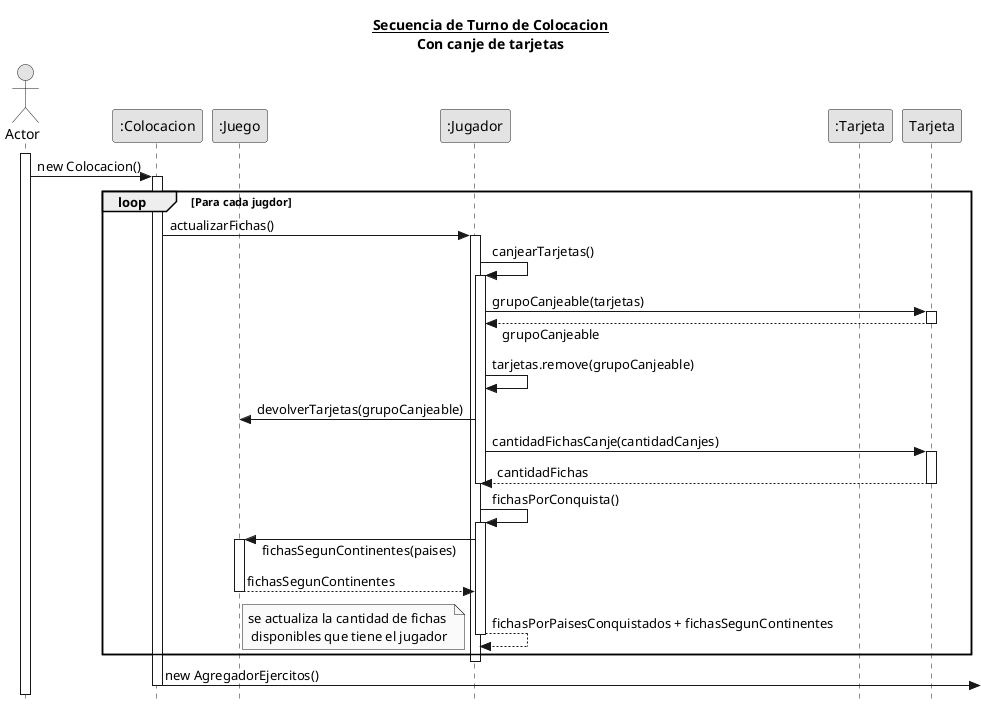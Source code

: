 @startuml
title
**__Secuencia de Turno de Colocacion__**
Con canje de tarjetas
endtitle
skinparam responseMessageBelowArrow true
skinparam monochrome true
skinparam style strictuml
hide footbox

actor Actor
participant colocacion as ":Colocacion"
participant juego as ":Juego"
participant jug as ":Jugador"
participant trj as ":Tarjeta"
participant Tarjeta

Actor ++
Actor -> colocacion ++: new Colocacion()
loop Para cada jugdor
    colocacion -> jug ++: actualizarFichas()
    jug ->jug ++: canjearTarjetas()

        jug -> Tarjeta ++: grupoCanjeable(tarjetas)
        jug <-- Tarjeta --: grupoCanjeable
        jug -> jug : tarjetas.remove(grupoCanjeable)
        jug -> juego : devolverTarjetas(grupoCanjeable)
        jug -> Tarjeta ++: cantidadFichasCanje(cantidadCanjes)
        return cantidadFichas
        jug --


        jug -> jug ++: fichasPorConquista()
        juego <- jug ++: fichasSegunContinentes(paises)
        juego --> jug : fichasSegunContinentes
        juego --
        jug --> jug --: fichasPorPaisesConquistados + fichasSegunContinentes

    note left: se actualiza la cantidad de fichas \n disponibles que tiene el jugador
end loop

jug--

colocacion -> : new AgregadorEjercitos()

colocacion --
@enduml
